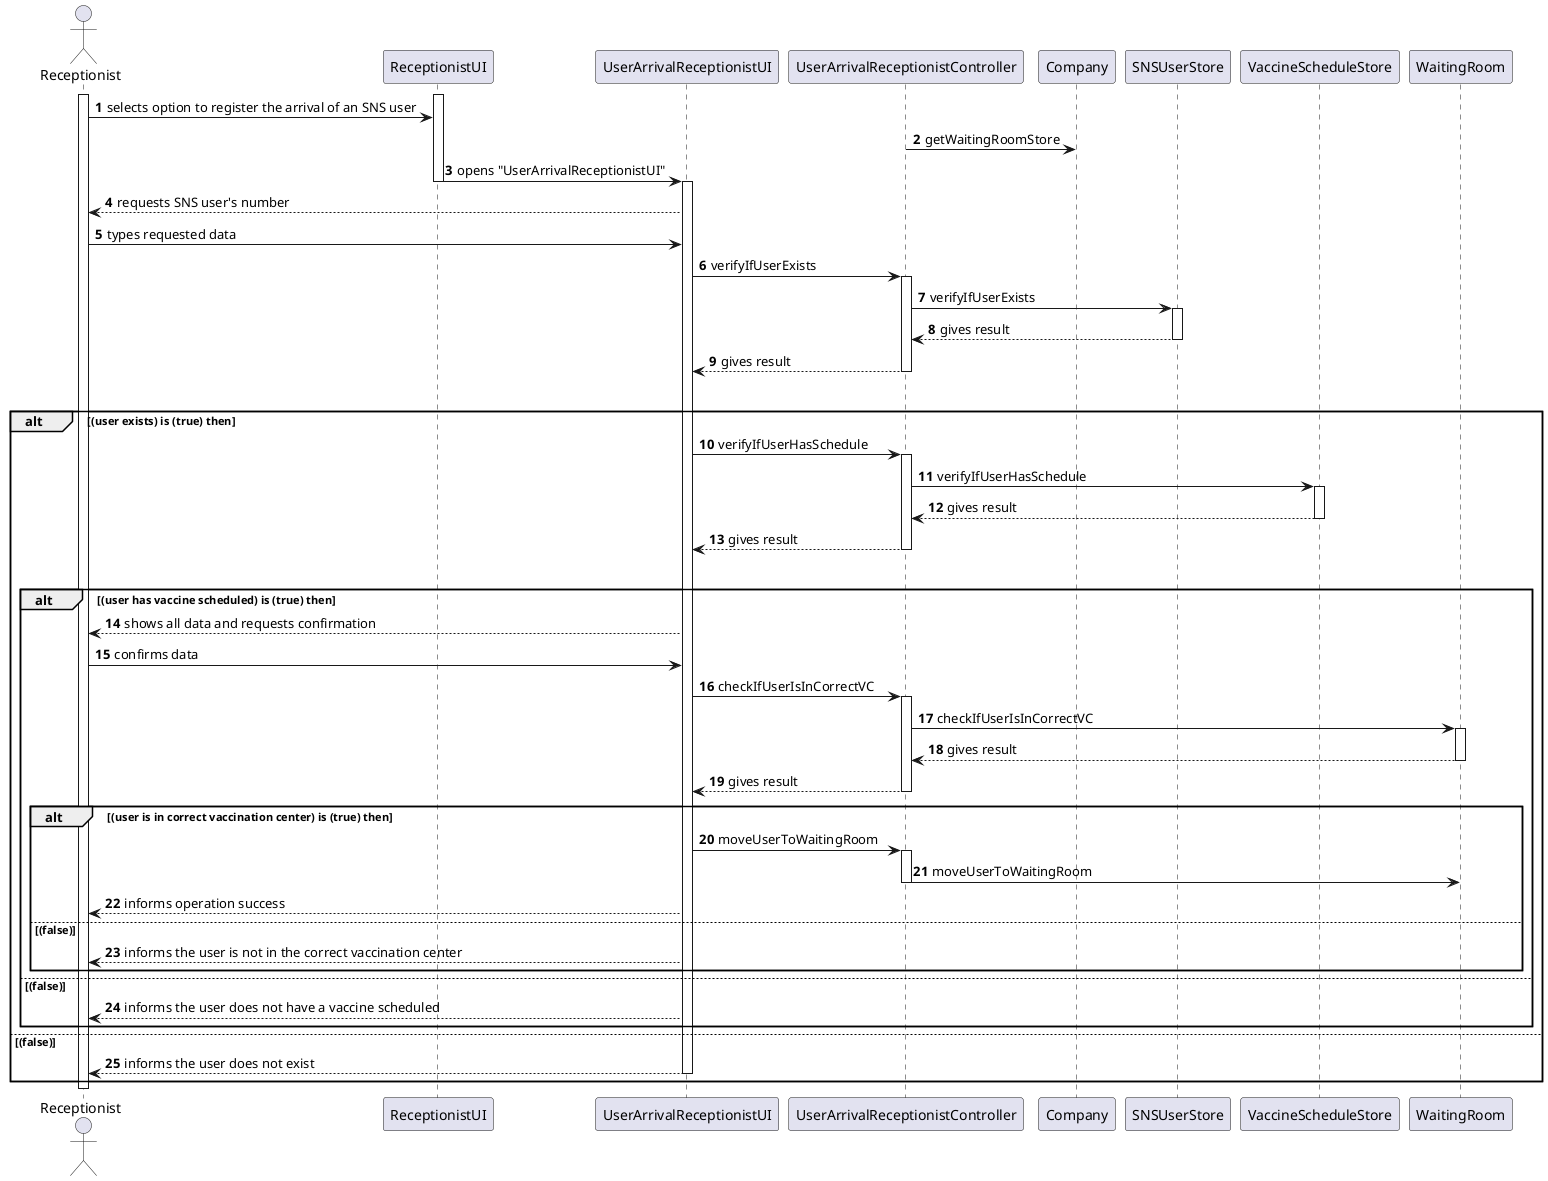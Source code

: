 @startuml
autonumber
'hide footbox
actor "Receptionist" as RCP

participant "ReceptionistUI" as RCPUI
participant "UserArrivalReceptionistUI" as UAUI
participant "UserArrivalReceptionistController" as UACTRL
participant "Company" as CMP
participant "SNSUserStore" as US
participant "VaccineScheduleStore" as VSS
participant "WaitingRoom" as WTR

activate RCP
activate RCPUI
RCP -> RCPUI : selects option to register the arrival of an SNS user

UACTRL -> CMP : getWaitingRoomStore

RCPUI -> UAUI : opens "UserArrivalReceptionistUI"
deactivate RCPUI
activate UAUI
UAUI --> RCP : requests SNS user's number


RCP -> UAUI : types requested data


UAUI -> UACTRL : verifyIfUserExists
activate UACTRL

UACTRL -> US : verifyIfUserExists
activate US

US --> UACTRL : gives result
deactivate US

UACTRL --> UAUI : gives result
deactivate UACTRL
|||

alt (user exists) is (true) then
  UAUI -> UACTRL: verifyIfUserHasSchedule
activate UACTRL

  UACTRL -> VSS : verifyIfUserHasSchedule
activate VSS

  VSS --> UACTRL: gives result
deactivate VSS

  UACTRL --> UAUI: gives result
deactivate UACTRL
  |||

alt (user has vaccine scheduled) is (true) then

UAUI --> RCP : shows all data and requests confirmation

  RCP -> UAUI: confirms data

UAUI -> UACTRL : checkIfUserIsInCorrectVC

activate UACTRL
UACTRL -> WTR : checkIfUserIsInCorrectVC

activate WTR
WTR --> UACTRL : gives result
deactivate WTR

UACTRL --> UAUI : gives result
deactivate UACTRL

alt (user is in correct vaccination center) is (true) then

  UAUI -> UACTRL : moveUserToWaitingRoom
activate UACTRL
  UACTRL -> WTR : moveUserToWaitingRoom
deactivate UACTRL
  UAUI --> RCP : informs operation success
else (false)
UAUI --> RCP : informs the user is not in the correct vaccination center

end
else (false)
  UAUI --> RCP : informs the user does not have a vaccine scheduled

end

 else (false)
 UAUI --> RCP : informs the user does not exist
deactivate UAUI

end

deactivate RCP



@enduml